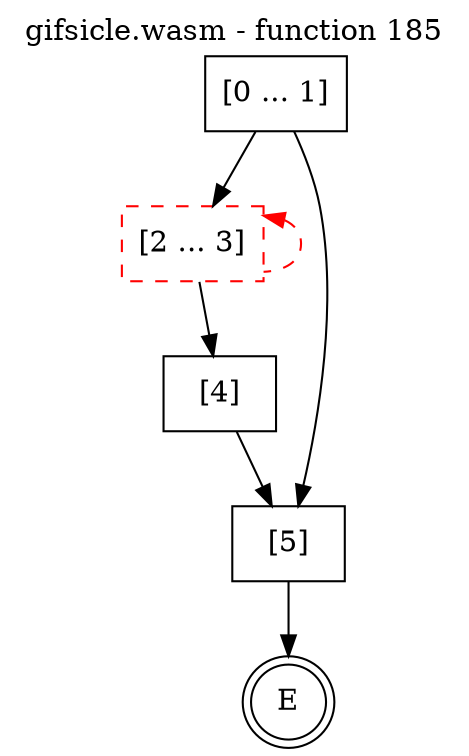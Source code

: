 digraph finite_state_machine {
    label = "gifsicle.wasm - function 185"
    labelloc =  t
    labelfontsize = 16
    labelfontcolor = black
    labelfontname = "Helvetica"
    node [shape = doublecircle]; E ;
    node [shape = box];
    node [shape=box, color=black, style=solid] 0[label="[0 ... 1]"]
    node [shape=box, color=red, style=dashed] 2[label="[2 ... 3]"]
    node [shape=box, color=black, style=solid] 4[label="[4]"]
    node [shape=box, color=black, style=solid] 5[label="[5]"]
    0 -> 2;
    0 -> 5;
    2 -> 4;
    2 -> 2[style="dashed" color="red" dir=back];
    4 -> 5;
    5 -> E;
}

